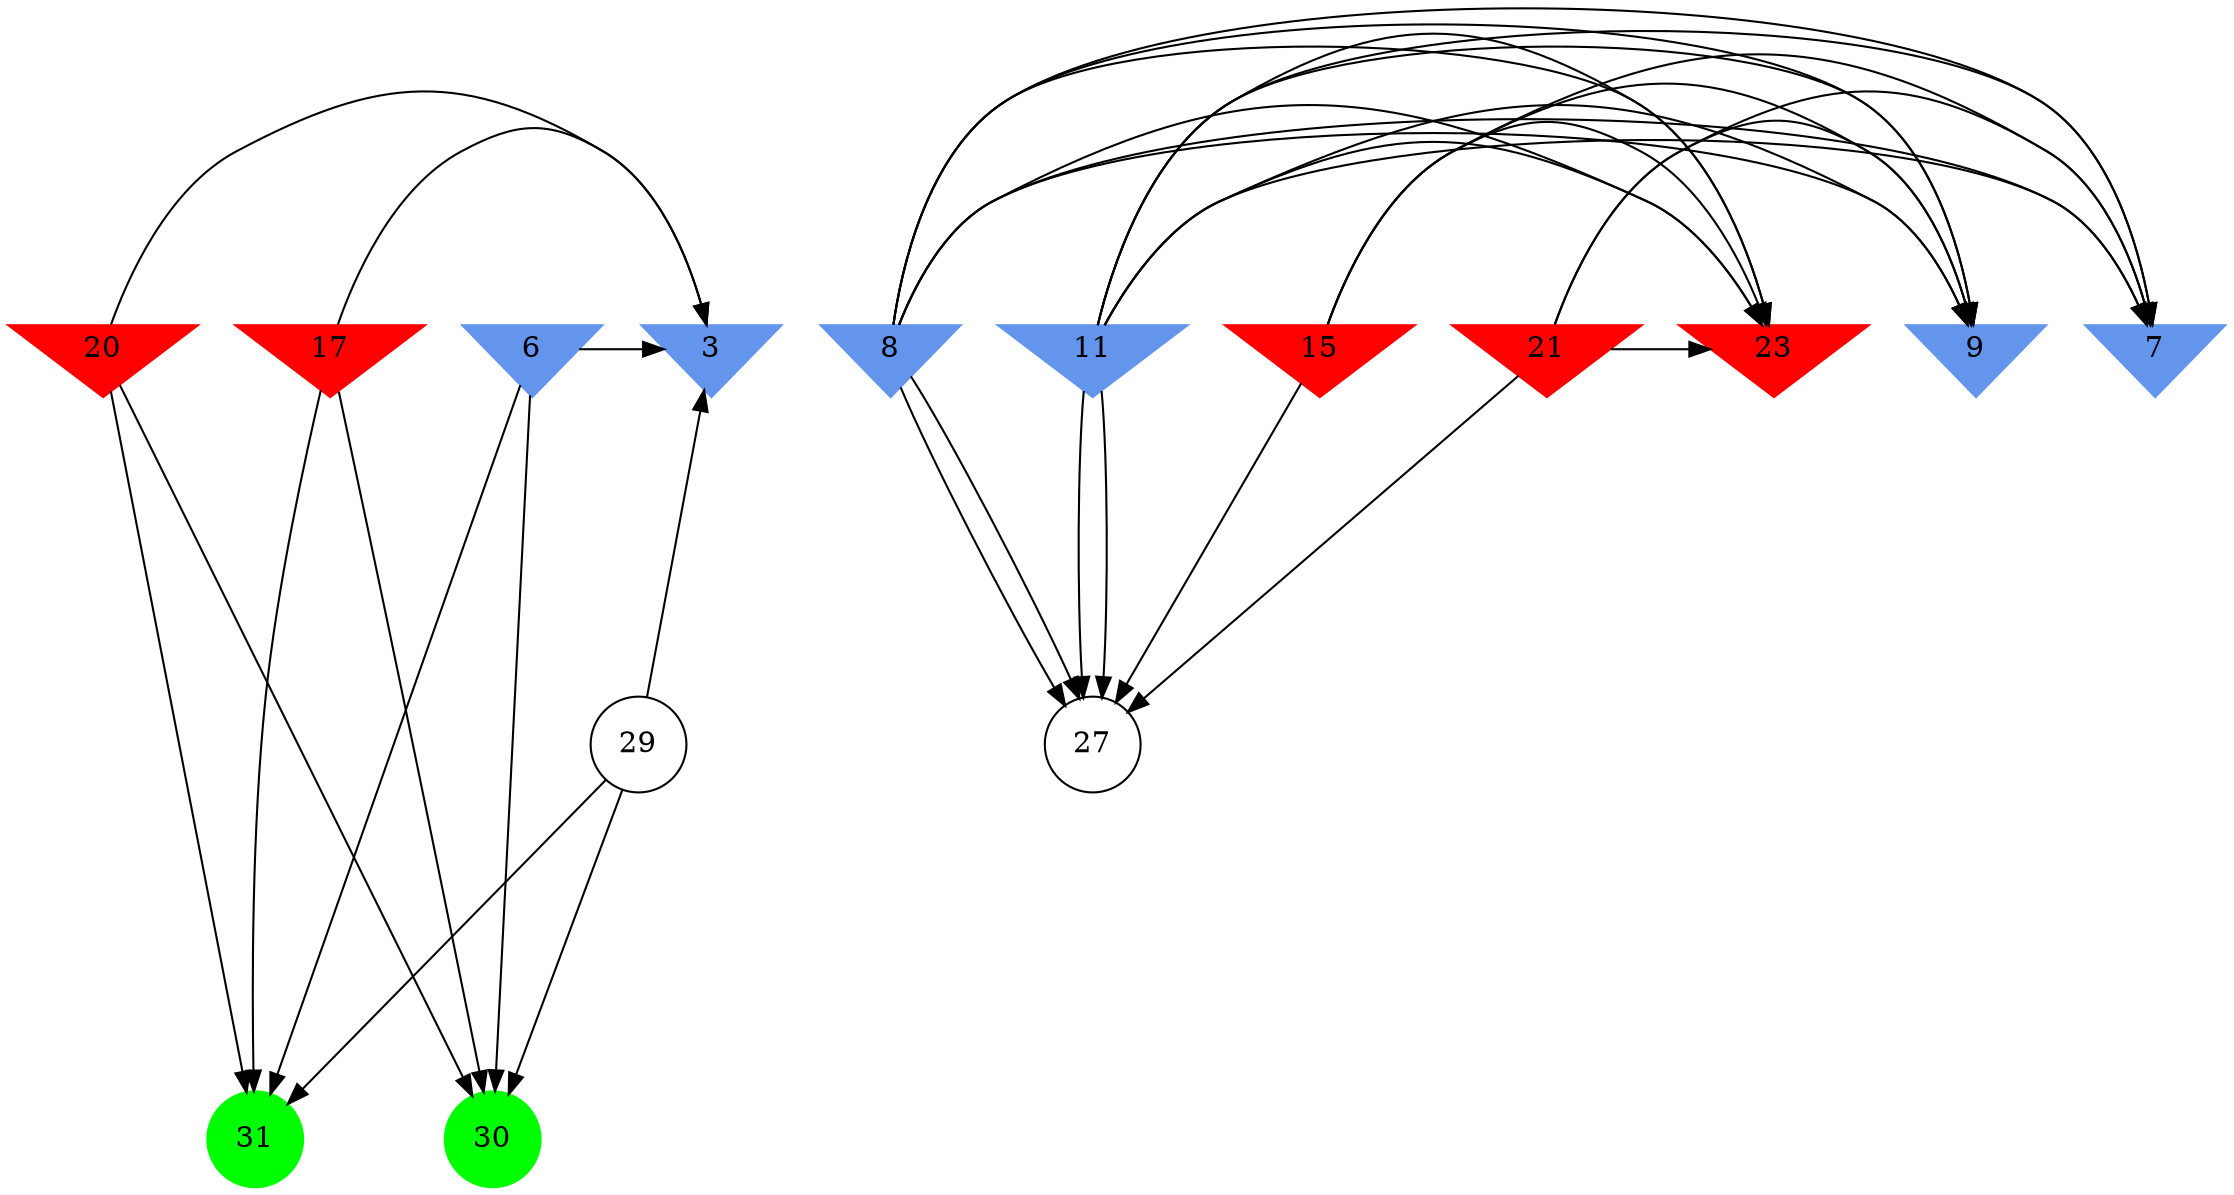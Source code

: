 digraph brain {
	ranksep=2.0;
	3 [shape=invtriangle,style=filled,color=cornflowerblue];
	6 [shape=invtriangle,style=filled,color=cornflowerblue];
	7 [shape=invtriangle,style=filled,color=cornflowerblue];
	8 [shape=invtriangle,style=filled,color=cornflowerblue];
	9 [shape=invtriangle,style=filled,color=cornflowerblue];
	11 [shape=invtriangle,style=filled,color=cornflowerblue];
	15 [shape=invtriangle,style=filled,color=red];
	17 [shape=invtriangle,style=filled,color=red];
	20 [shape=invtriangle,style=filled,color=red];
	21 [shape=invtriangle,style=filled,color=red];
	23 [shape=invtriangle,style=filled,color=red];
	27 [shape=circle,color=black];
	29 [shape=circle,color=black];
	30 [shape=circle,style=filled,color=green];
	31 [shape=circle,style=filled,color=green];
	17	->	30;
	17	->	3;
	17	->	31;
	20	->	30;
	20	->	3;
	20	->	31;
	29	->	30;
	29	->	3;
	29	->	31;
	6	->	30;
	6	->	3;
	6	->	31;
	21	->	7;
	21	->	23;
	21	->	9;
	21	->	27;
	11	->	7;
	11	->	23;
	11	->	9;
	11	->	27;
	8	->	7;
	8	->	23;
	8	->	9;
	8	->	27;
	15	->	7;
	15	->	23;
	15	->	9;
	15	->	27;
	11	->	7;
	11	->	23;
	11	->	9;
	11	->	27;
	8	->	7;
	8	->	23;
	8	->	9;
	8	->	27;
	{ rank=same; 3; 6; 7; 8; 9; 11; 15; 17; 20; 21; 23; }
	{ rank=same; 27; 29; }
	{ rank=same; 30; 31; }
}

